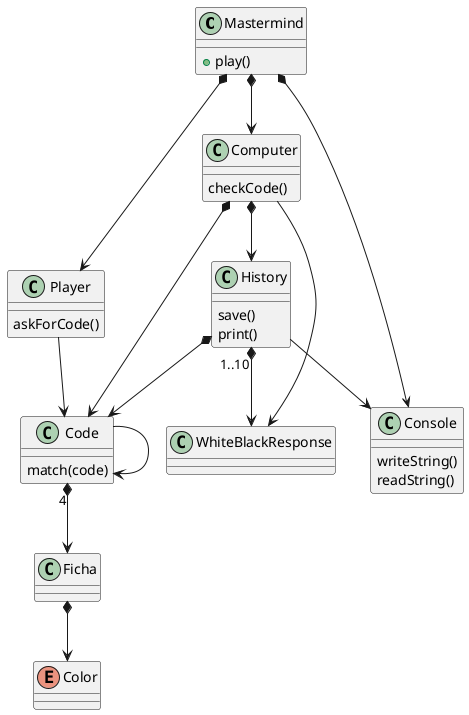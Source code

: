 @startuml

class Mastermind {
  + play()
}

class Computer {
    checkCode()
}

class History {
  save()
  print()
}

class Code {
    match(code)
}

class Console {
    writeString()
    readString()
}

class Player {
    askForCode()
}

class WhiteBlackResponse {

}

class Ficha {}

Enum Color{}

Mastermind *--> Console
Mastermind *-->Player
Mastermind *-->Computer
Computer *-->History
Computer *-->Code
Computer --> WhiteBlackResponse
Code --> Code
History *-->Code
History -->Console
History "1..10" *--> WhiteBlackResponse
Player -->Code
Code "4" *--> Ficha
Ficha *--> Color


@enduml